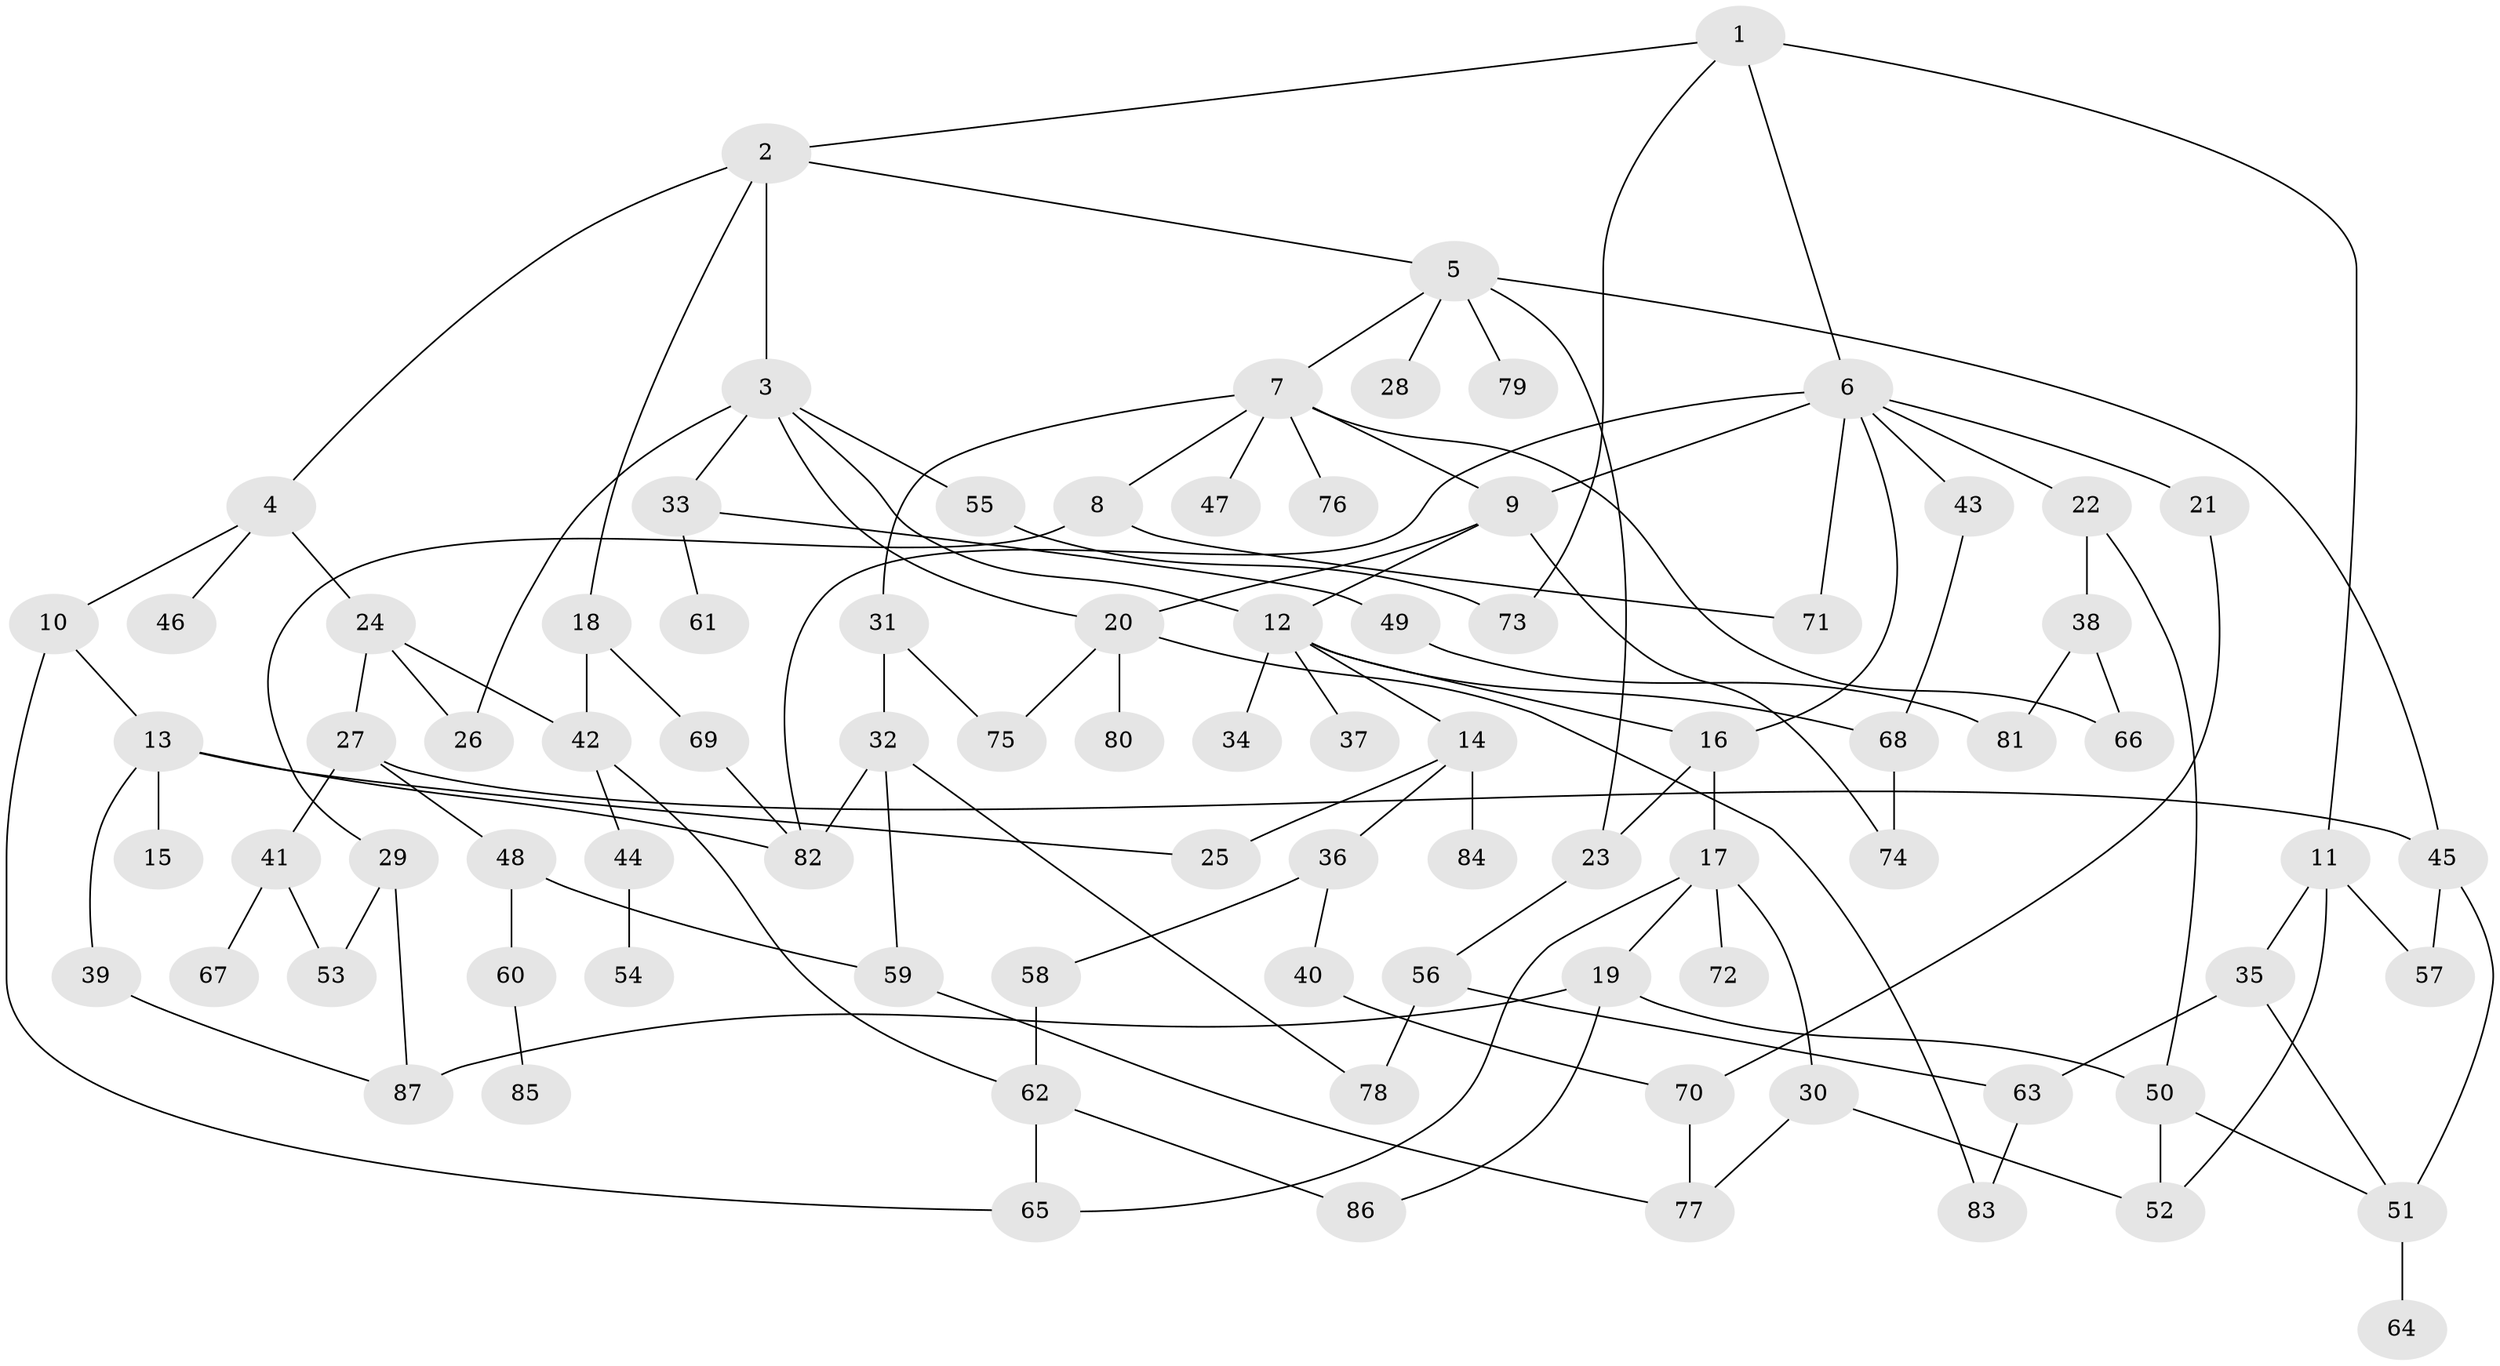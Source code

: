 // Generated by graph-tools (version 1.1) at 2025/13/03/09/25 04:13:16]
// undirected, 87 vertices, 125 edges
graph export_dot {
graph [start="1"]
  node [color=gray90,style=filled];
  1;
  2;
  3;
  4;
  5;
  6;
  7;
  8;
  9;
  10;
  11;
  12;
  13;
  14;
  15;
  16;
  17;
  18;
  19;
  20;
  21;
  22;
  23;
  24;
  25;
  26;
  27;
  28;
  29;
  30;
  31;
  32;
  33;
  34;
  35;
  36;
  37;
  38;
  39;
  40;
  41;
  42;
  43;
  44;
  45;
  46;
  47;
  48;
  49;
  50;
  51;
  52;
  53;
  54;
  55;
  56;
  57;
  58;
  59;
  60;
  61;
  62;
  63;
  64;
  65;
  66;
  67;
  68;
  69;
  70;
  71;
  72;
  73;
  74;
  75;
  76;
  77;
  78;
  79;
  80;
  81;
  82;
  83;
  84;
  85;
  86;
  87;
  1 -- 2;
  1 -- 6;
  1 -- 11;
  1 -- 73;
  2 -- 3;
  2 -- 4;
  2 -- 5;
  2 -- 18;
  3 -- 12;
  3 -- 33;
  3 -- 55;
  3 -- 26;
  3 -- 20;
  4 -- 10;
  4 -- 24;
  4 -- 46;
  5 -- 7;
  5 -- 23;
  5 -- 28;
  5 -- 45;
  5 -- 79;
  6 -- 16;
  6 -- 21;
  6 -- 22;
  6 -- 43;
  6 -- 71;
  6 -- 9;
  6 -- 82;
  7 -- 8;
  7 -- 9;
  7 -- 31;
  7 -- 47;
  7 -- 66;
  7 -- 76;
  8 -- 29;
  8 -- 71;
  9 -- 20;
  9 -- 12;
  9 -- 74;
  10 -- 13;
  10 -- 65;
  11 -- 35;
  11 -- 57;
  11 -- 52;
  12 -- 14;
  12 -- 34;
  12 -- 37;
  12 -- 68;
  12 -- 16;
  13 -- 15;
  13 -- 25;
  13 -- 39;
  13 -- 82;
  14 -- 36;
  14 -- 84;
  14 -- 25;
  16 -- 17;
  16 -- 23;
  17 -- 19;
  17 -- 30;
  17 -- 72;
  17 -- 65;
  18 -- 69;
  18 -- 42;
  19 -- 87;
  19 -- 86;
  19 -- 50;
  20 -- 75;
  20 -- 80;
  20 -- 83;
  21 -- 70;
  22 -- 38;
  22 -- 50;
  23 -- 56;
  24 -- 26;
  24 -- 27;
  24 -- 42;
  27 -- 41;
  27 -- 48;
  27 -- 45;
  29 -- 53;
  29 -- 87;
  30 -- 77;
  30 -- 52;
  31 -- 32;
  31 -- 75;
  32 -- 59;
  32 -- 78;
  32 -- 82;
  33 -- 49;
  33 -- 61;
  35 -- 63;
  35 -- 51;
  36 -- 40;
  36 -- 58;
  38 -- 66;
  38 -- 81;
  39 -- 87;
  40 -- 70;
  41 -- 67;
  41 -- 53;
  42 -- 44;
  42 -- 62;
  43 -- 68;
  44 -- 54;
  45 -- 51;
  45 -- 57;
  48 -- 60;
  48 -- 59;
  49 -- 81;
  50 -- 51;
  50 -- 52;
  51 -- 64;
  55 -- 73;
  56 -- 63;
  56 -- 78;
  58 -- 62;
  59 -- 77;
  60 -- 85;
  62 -- 65;
  62 -- 86;
  63 -- 83;
  68 -- 74;
  69 -- 82;
  70 -- 77;
}
